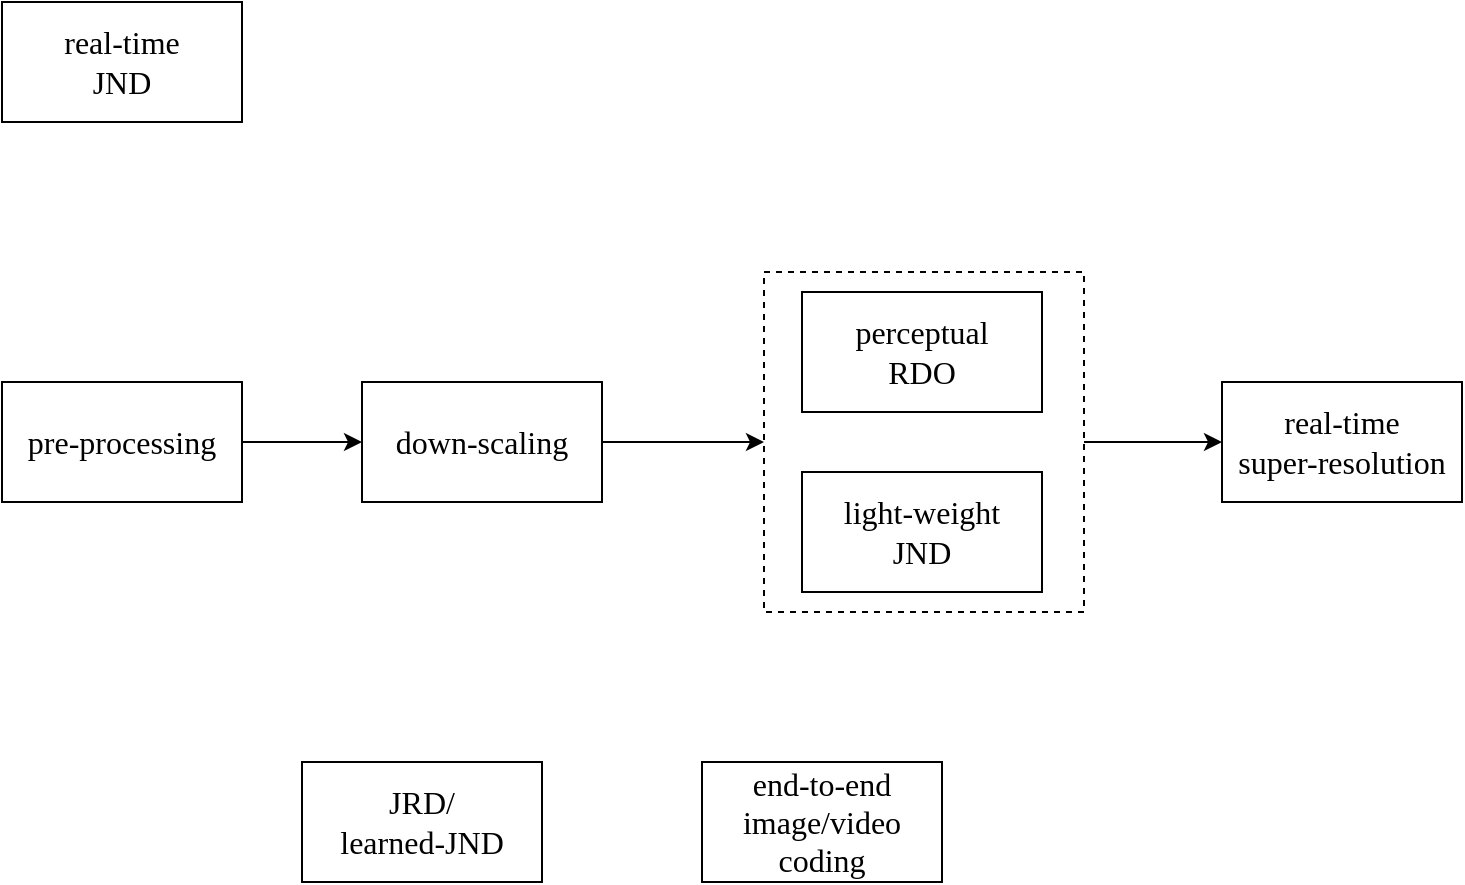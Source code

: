 <mxfile version="18.1.3" type="github">
  <diagram id="4U2LQBZGG8k0w1Oj3Djm" name="Page-1">
    <mxGraphModel dx="2020" dy="697" grid="1" gridSize="10" guides="1" tooltips="1" connect="1" arrows="1" fold="1" page="1" pageScale="1" pageWidth="827" pageHeight="1169" math="0" shadow="0">
      <root>
        <mxCell id="0" />
        <mxCell id="1" parent="0" />
        <mxCell id="HWi3OHhN7fR2i5lalixy-12" value="" style="edgeStyle=orthogonalEdgeStyle;rounded=0;orthogonalLoop=1;jettySize=auto;html=1;fontFamily=Lucida Console;fontSize=16;" edge="1" parent="1" source="HWi3OHhN7fR2i5lalixy-1" target="HWi3OHhN7fR2i5lalixy-11">
          <mxGeometry relative="1" as="geometry" />
        </mxCell>
        <mxCell id="HWi3OHhN7fR2i5lalixy-1" value="&lt;font style=&quot;font-size: 16px;&quot; face=&quot;Lucida Console&quot;&gt;down-scaling&lt;/font&gt;" style="rounded=0;whiteSpace=wrap;html=1;" vertex="1" parent="1">
          <mxGeometry x="110" y="230" width="120" height="60" as="geometry" />
        </mxCell>
        <mxCell id="HWi3OHhN7fR2i5lalixy-9" value="" style="edgeStyle=orthogonalEdgeStyle;rounded=0;orthogonalLoop=1;jettySize=auto;html=1;fontFamily=Lucida Console;fontSize=16;" edge="1" parent="1" source="HWi3OHhN7fR2i5lalixy-2" target="HWi3OHhN7fR2i5lalixy-1">
          <mxGeometry relative="1" as="geometry" />
        </mxCell>
        <mxCell id="HWi3OHhN7fR2i5lalixy-2" value="&lt;font style=&quot;font-size: 16px;&quot; face=&quot;Lucida Console&quot;&gt;pre-processing&lt;/font&gt;" style="rounded=0;whiteSpace=wrap;html=1;" vertex="1" parent="1">
          <mxGeometry x="-70" y="230" width="120" height="60" as="geometry" />
        </mxCell>
        <mxCell id="HWi3OHhN7fR2i5lalixy-3" value="perceptual&lt;br&gt;RDO" style="rounded=0;whiteSpace=wrap;html=1;fontFamily=Lucida Console;fontSize=16;" vertex="1" parent="1">
          <mxGeometry x="330" y="185" width="120" height="60" as="geometry" />
        </mxCell>
        <mxCell id="HWi3OHhN7fR2i5lalixy-5" value="light-weight&lt;br&gt;JND" style="rounded=0;whiteSpace=wrap;html=1;fontFamily=Lucida Console;fontSize=16;" vertex="1" parent="1">
          <mxGeometry x="330" y="275" width="120" height="60" as="geometry" />
        </mxCell>
        <mxCell id="HWi3OHhN7fR2i5lalixy-6" value="&lt;font style=&quot;font-size: 16px;&quot; face=&quot;Lucida Console&quot;&gt;real-time&lt;br&gt;super-resolution&lt;br&gt;&lt;/font&gt;" style="rounded=0;whiteSpace=wrap;html=1;" vertex="1" parent="1">
          <mxGeometry x="540" y="230" width="120" height="60" as="geometry" />
        </mxCell>
        <mxCell id="HWi3OHhN7fR2i5lalixy-8" value="&lt;font style=&quot;font-size: 16px;&quot; face=&quot;Lucida Console&quot;&gt;real-time&lt;br&gt;JND&lt;br&gt;&lt;/font&gt;" style="rounded=0;whiteSpace=wrap;html=1;" vertex="1" parent="1">
          <mxGeometry x="-70" y="40" width="120" height="60" as="geometry" />
        </mxCell>
        <mxCell id="HWi3OHhN7fR2i5lalixy-13" value="" style="edgeStyle=orthogonalEdgeStyle;rounded=0;orthogonalLoop=1;jettySize=auto;html=1;fontFamily=Lucida Console;fontSize=16;" edge="1" parent="1" source="HWi3OHhN7fR2i5lalixy-11" target="HWi3OHhN7fR2i5lalixy-6">
          <mxGeometry relative="1" as="geometry" />
        </mxCell>
        <mxCell id="HWi3OHhN7fR2i5lalixy-11" value="" style="rounded=0;whiteSpace=wrap;html=1;fontFamily=Lucida Console;fontSize=16;dashed=1;fillColor=none;" vertex="1" parent="1">
          <mxGeometry x="311" y="175" width="160" height="170" as="geometry" />
        </mxCell>
        <mxCell id="HWi3OHhN7fR2i5lalixy-14" value="&lt;font style=&quot;font-size: 16px;&quot; face=&quot;Lucida Console&quot;&gt;end-to-end&lt;br&gt;image/video&lt;br&gt;coding&lt;br&gt;&lt;/font&gt;" style="rounded=0;whiteSpace=wrap;html=1;" vertex="1" parent="1">
          <mxGeometry x="280" y="420" width="120" height="60" as="geometry" />
        </mxCell>
        <mxCell id="HWi3OHhN7fR2i5lalixy-15" value="&lt;font style=&quot;font-size: 16px;&quot; face=&quot;Lucida Console&quot;&gt;JRD/&lt;br&gt;learned-JND&lt;br&gt;&lt;/font&gt;" style="rounded=0;whiteSpace=wrap;html=1;" vertex="1" parent="1">
          <mxGeometry x="80" y="420" width="120" height="60" as="geometry" />
        </mxCell>
      </root>
    </mxGraphModel>
  </diagram>
</mxfile>
